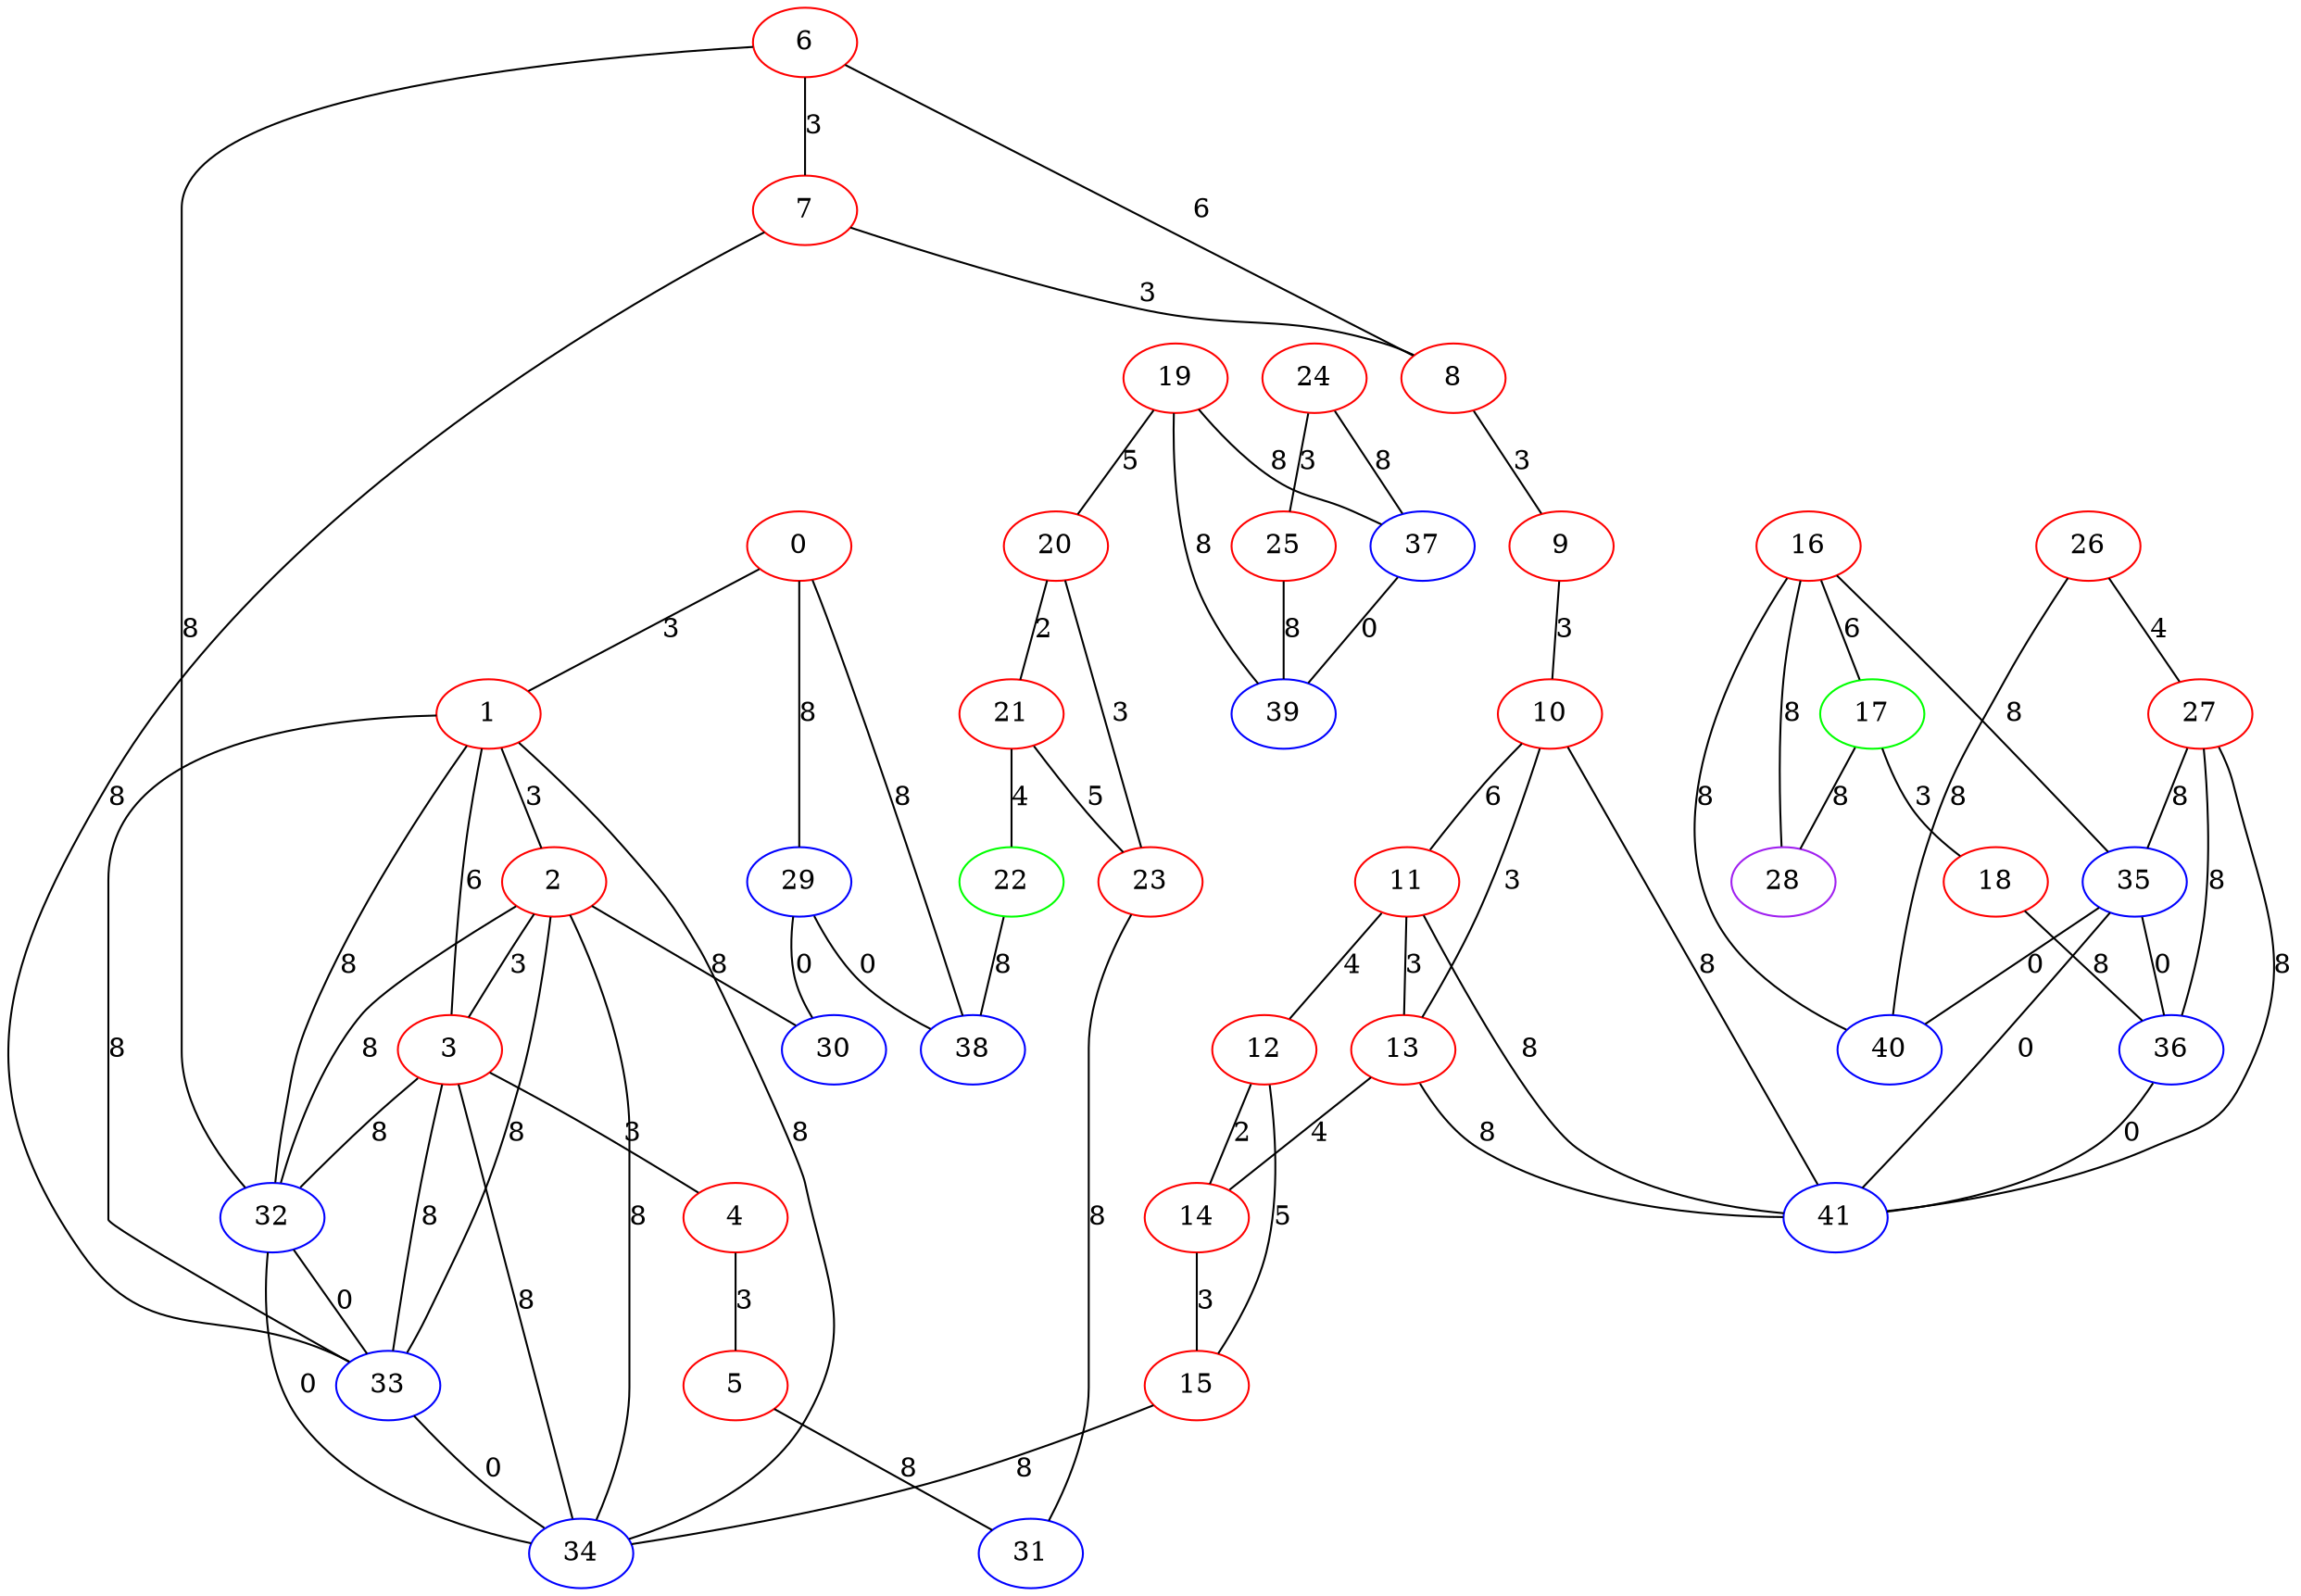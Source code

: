 graph "" {
0 [color=red, weight=1];
1 [color=red, weight=1];
2 [color=red, weight=1];
3 [color=red, weight=1];
4 [color=red, weight=1];
5 [color=red, weight=1];
6 [color=red, weight=1];
7 [color=red, weight=1];
8 [color=red, weight=1];
9 [color=red, weight=1];
10 [color=red, weight=1];
11 [color=red, weight=1];
12 [color=red, weight=1];
13 [color=red, weight=1];
14 [color=red, weight=1];
15 [color=red, weight=1];
16 [color=red, weight=1];
17 [color=green, weight=2];
18 [color=red, weight=1];
19 [color=red, weight=1];
20 [color=red, weight=1];
21 [color=red, weight=1];
22 [color=green, weight=2];
23 [color=red, weight=1];
24 [color=red, weight=1];
25 [color=red, weight=1];
26 [color=red, weight=1];
27 [color=red, weight=1];
28 [color=purple, weight=4];
29 [color=blue, weight=3];
30 [color=blue, weight=3];
31 [color=blue, weight=3];
32 [color=blue, weight=3];
33 [color=blue, weight=3];
34 [color=blue, weight=3];
35 [color=blue, weight=3];
36 [color=blue, weight=3];
37 [color=blue, weight=3];
38 [color=blue, weight=3];
39 [color=blue, weight=3];
40 [color=blue, weight=3];
41 [color=blue, weight=3];
0 -- 1  [key=0, label=3];
0 -- 29  [key=0, label=8];
0 -- 38  [key=0, label=8];
1 -- 32  [key=0, label=8];
1 -- 2  [key=0, label=3];
1 -- 3  [key=0, label=6];
1 -- 33  [key=0, label=8];
1 -- 34  [key=0, label=8];
2 -- 32  [key=0, label=8];
2 -- 34  [key=0, label=8];
2 -- 3  [key=0, label=3];
2 -- 33  [key=0, label=8];
2 -- 30  [key=0, label=8];
3 -- 32  [key=0, label=8];
3 -- 4  [key=0, label=3];
3 -- 33  [key=0, label=8];
3 -- 34  [key=0, label=8];
4 -- 5  [key=0, label=3];
5 -- 31  [key=0, label=8];
6 -- 8  [key=0, label=6];
6 -- 32  [key=0, label=8];
6 -- 7  [key=0, label=3];
7 -- 8  [key=0, label=3];
7 -- 33  [key=0, label=8];
8 -- 9  [key=0, label=3];
9 -- 10  [key=0, label=3];
10 -- 11  [key=0, label=6];
10 -- 13  [key=0, label=3];
10 -- 41  [key=0, label=8];
11 -- 41  [key=0, label=8];
11 -- 12  [key=0, label=4];
11 -- 13  [key=0, label=3];
12 -- 14  [key=0, label=2];
12 -- 15  [key=0, label=5];
13 -- 41  [key=0, label=8];
13 -- 14  [key=0, label=4];
14 -- 15  [key=0, label=3];
15 -- 34  [key=0, label=8];
16 -- 40  [key=0, label=8];
16 -- 17  [key=0, label=6];
16 -- 35  [key=0, label=8];
16 -- 28  [key=0, label=8];
17 -- 18  [key=0, label=3];
17 -- 28  [key=0, label=8];
18 -- 36  [key=0, label=8];
19 -- 20  [key=0, label=5];
19 -- 37  [key=0, label=8];
19 -- 39  [key=0, label=8];
20 -- 21  [key=0, label=2];
20 -- 23  [key=0, label=3];
21 -- 22  [key=0, label=4];
21 -- 23  [key=0, label=5];
22 -- 38  [key=0, label=8];
23 -- 31  [key=0, label=8];
24 -- 25  [key=0, label=3];
24 -- 37  [key=0, label=8];
25 -- 39  [key=0, label=8];
26 -- 40  [key=0, label=8];
26 -- 27  [key=0, label=4];
27 -- 41  [key=0, label=8];
27 -- 35  [key=0, label=8];
27 -- 36  [key=0, label=8];
29 -- 38  [key=0, label=0];
29 -- 30  [key=0, label=0];
32 -- 33  [key=0, label=0];
32 -- 34  [key=0, label=0];
33 -- 34  [key=0, label=0];
35 -- 40  [key=0, label=0];
35 -- 36  [key=0, label=0];
35 -- 41  [key=0, label=0];
36 -- 41  [key=0, label=0];
37 -- 39  [key=0, label=0];
}
